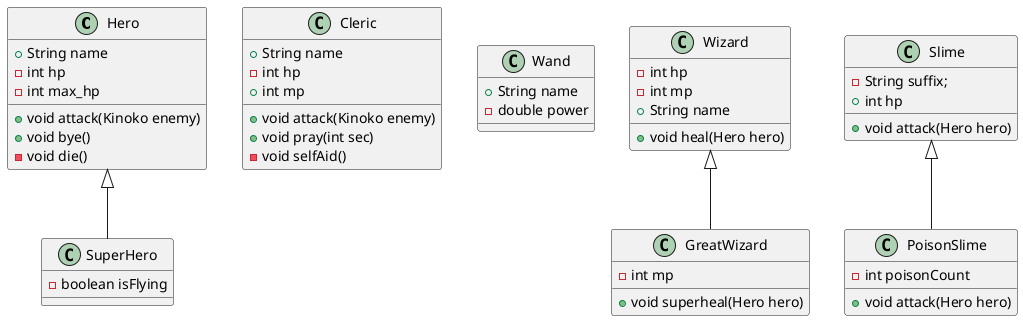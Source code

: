 @startuml
'https://plantuml.com/class-diagram



class Hero {
    + String name
    - int hp
    - int max_hp

    + void attack(Kinoko enemy)
    + void bye()
    - void die()
}

class Cleric {
    + String name
    - int hp
    + int mp

    + void attack(Kinoko enemy)
    + void pray(int sec)
    - void selfAid()
}

class Wand {
    + String name
    - double power
}

class Wizard {
    - int hp
    - int mp
    + String name

    + void heal(Hero hero)
}

class SuperHero extends Hero {
    - boolean isFlying
}

class GreatWizard extends Wizard {
    - int mp

    + void superheal(Hero hero)
}

class Slime {
    - String suffix;
    + int hp

    + void attack(Hero hero)
}

class PoisonSlime extends Slime {
    - int poisonCount

    + void attack(Hero hero)
}
@enduml